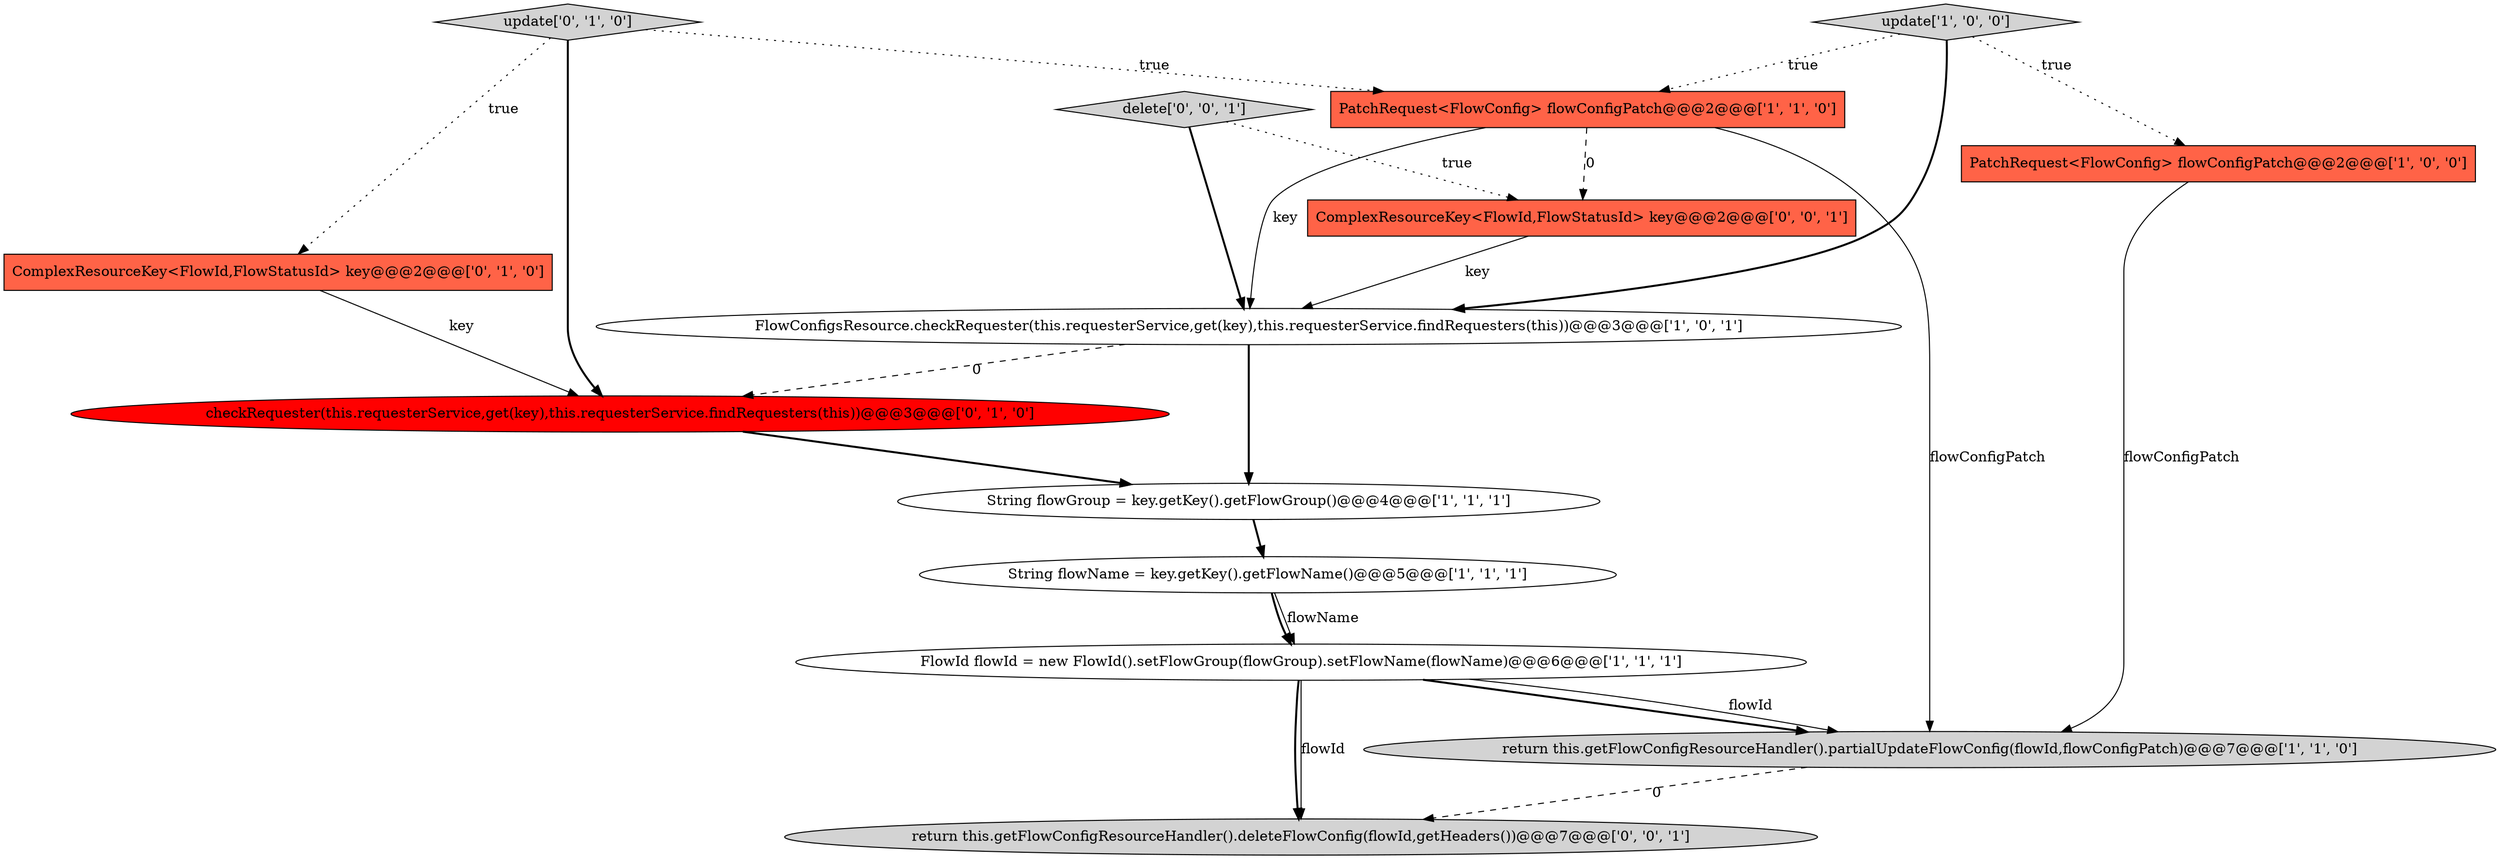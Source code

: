 digraph {
4 [style = filled, label = "update['1', '0', '0']", fillcolor = lightgray, shape = diamond image = "AAA0AAABBB1BBB"];
6 [style = filled, label = "return this.getFlowConfigResourceHandler().partialUpdateFlowConfig(flowId,flowConfigPatch)@@@7@@@['1', '1', '0']", fillcolor = lightgray, shape = ellipse image = "AAA0AAABBB1BBB"];
5 [style = filled, label = "PatchRequest<FlowConfig> flowConfigPatch@@@2@@@['1', '0', '0']", fillcolor = tomato, shape = box image = "AAA0AAABBB1BBB"];
11 [style = filled, label = "return this.getFlowConfigResourceHandler().deleteFlowConfig(flowId,getHeaders())@@@7@@@['0', '0', '1']", fillcolor = lightgray, shape = ellipse image = "AAA0AAABBB3BBB"];
12 [style = filled, label = "delete['0', '0', '1']", fillcolor = lightgray, shape = diamond image = "AAA0AAABBB3BBB"];
0 [style = filled, label = "String flowGroup = key.getKey().getFlowGroup()@@@4@@@['1', '1', '1']", fillcolor = white, shape = ellipse image = "AAA0AAABBB1BBB"];
1 [style = filled, label = "String flowName = key.getKey().getFlowName()@@@5@@@['1', '1', '1']", fillcolor = white, shape = ellipse image = "AAA0AAABBB1BBB"];
8 [style = filled, label = "checkRequester(this.requesterService,get(key),this.requesterService.findRequesters(this))@@@3@@@['0', '1', '0']", fillcolor = red, shape = ellipse image = "AAA1AAABBB2BBB"];
9 [style = filled, label = "ComplexResourceKey<FlowId,FlowStatusId> key@@@2@@@['0', '1', '0']", fillcolor = tomato, shape = box image = "AAA0AAABBB2BBB"];
2 [style = filled, label = "FlowConfigsResource.checkRequester(this.requesterService,get(key),this.requesterService.findRequesters(this))@@@3@@@['1', '0', '1']", fillcolor = white, shape = ellipse image = "AAA0AAABBB1BBB"];
3 [style = filled, label = "FlowId flowId = new FlowId().setFlowGroup(flowGroup).setFlowName(flowName)@@@6@@@['1', '1', '1']", fillcolor = white, shape = ellipse image = "AAA0AAABBB1BBB"];
10 [style = filled, label = "update['0', '1', '0']", fillcolor = lightgray, shape = diamond image = "AAA0AAABBB2BBB"];
7 [style = filled, label = "PatchRequest<FlowConfig> flowConfigPatch@@@2@@@['1', '1', '0']", fillcolor = tomato, shape = box image = "AAA0AAABBB1BBB"];
13 [style = filled, label = "ComplexResourceKey<FlowId,FlowStatusId> key@@@2@@@['0', '0', '1']", fillcolor = tomato, shape = box image = "AAA0AAABBB3BBB"];
3->11 [style = solid, label="flowId"];
4->5 [style = dotted, label="true"];
6->11 [style = dashed, label="0"];
1->3 [style = bold, label=""];
3->11 [style = bold, label=""];
4->7 [style = dotted, label="true"];
3->6 [style = bold, label=""];
4->2 [style = bold, label=""];
13->2 [style = solid, label="key"];
10->9 [style = dotted, label="true"];
2->8 [style = dashed, label="0"];
7->6 [style = solid, label="flowConfigPatch"];
9->8 [style = solid, label="key"];
8->0 [style = bold, label=""];
12->2 [style = bold, label=""];
2->0 [style = bold, label=""];
12->13 [style = dotted, label="true"];
7->2 [style = solid, label="key"];
10->8 [style = bold, label=""];
1->3 [style = solid, label="flowName"];
5->6 [style = solid, label="flowConfigPatch"];
0->1 [style = bold, label=""];
7->13 [style = dashed, label="0"];
10->7 [style = dotted, label="true"];
3->6 [style = solid, label="flowId"];
}
